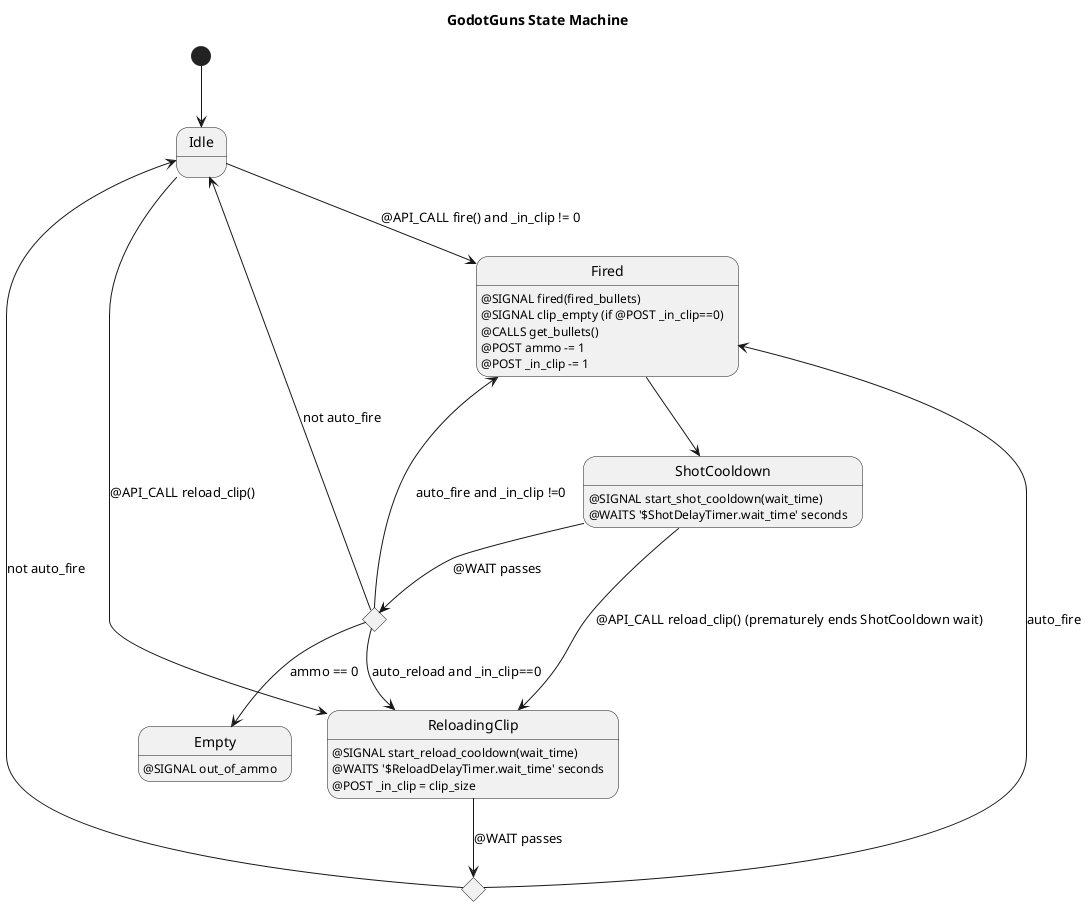 @startuml GodotGuns
title GodotGuns State Machine

state Idle
state Fired
state AfterShotCooldown <<choice>>
state AfterReloadingClipCooldown <<choice>>
state ReloadingClip
state ShotCooldown
state Empty

[*] --> Idle
Idle --> ReloadingClip : @API_CALL reload_clip()
Idle --> Fired : @API_CALL fire() and _in_clip != 0
Fired --> ShotCooldown

ShotCooldown --> AfterShotCooldown : @WAIT passes
ShotCooldown --> ReloadingClip : @API_CALL reload_clip() (prematurely ends ShotCooldown wait)
AfterShotCooldown --> ReloadingClip : auto_reload and _in_clip==0
AfterShotCooldown --> Idle : not auto_fire 
AfterShotCooldown --> Fired : auto_fire and _in_clip !=0
AfterShotCooldown -->  Empty : ammo == 0

ReloadingClip --> AfterReloadingClipCooldown : @WAIT passes
AfterReloadingClipCooldown --> Idle : not auto_fire
AfterReloadingClipCooldown --> Fired : auto_fire


Fired : @SIGNAL fired(fired_bullets)
Fired : @SIGNAL clip_empty (if @POST _in_clip==0)
Fired : @CALLS get_bullets()
Fired : @POST ammo -= 1
Fired : @POST _in_clip -= 1

ReloadingClip : @SIGNAL start_reload_cooldown(wait_time)
ReloadingClip : @WAITS '$ReloadDelayTimer.wait_time' seconds
ReloadingClip : @POST _in_clip = clip_size

ShotCooldown : @SIGNAL start_shot_cooldown(wait_time)
ShotCooldown : @WAITS '$ShotDelayTimer.wait_time' seconds

Empty : @SIGNAL out_of_ammo


@enduml